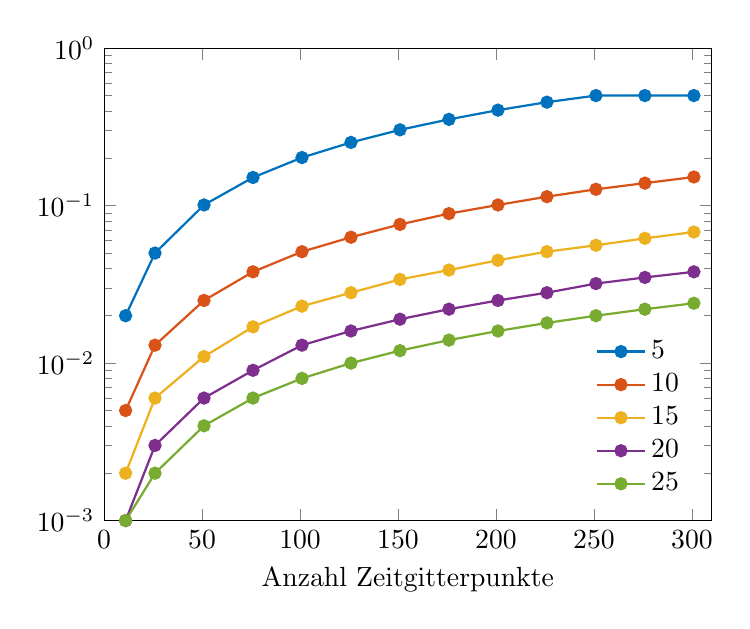 % This file was created by matlab2tikz.
%
%The latest updates can be retrieved from
%  http://www.mathworks.com/matlabcentral/fileexchange/22022-matlab2tikz-matlab2tikz
%where you can also make suggestions and rate matlab2tikz.
%
\definecolor{mycolor1}{rgb}{0.0,0.447,0.741}%
\definecolor{mycolor2}{rgb}{0.85,0.325,0.098}%
\definecolor{mycolor3}{rgb}{0.929,0.694,0.125}%
\definecolor{mycolor4}{rgb}{0.494,0.184,0.556}%
\definecolor{mycolor5}{rgb}{0.466,0.674,0.188}%
%
\begin{tikzpicture}

\begin{axis}[%
width=7.715cm,
height=6cm,
at={(1.011in,0.642in)},
scale only axis,
xmin=0,
xmax=310,
xlabel={Anzahl Zeitgitterpunkte},
ymode=log,
ymin=0.001,
ymax=1,
yminorticks=true,
axis background/.style={fill=white},
legend style={at={(0.97,0.03)},anchor=south east,legend cell align=left,align=left,fill=none,draw=none}
]
\addplot [color=mycolor1,solid,mark=*,mark options={solid}, thick]
  table[row sep=crcr]{%
11	0.02\\
26	0.05\\
51	0.101\\
76	0.151\\
101	0.202\\
126	0.252\\
151	0.303\\
176	0.353\\
201	0.404\\
226	0.454\\
251	0.5\\
276	0.5\\
301	0.5\\
};
\addlegendentry{5};

\addplot [color=mycolor2,solid,mark=*,mark options={solid}, thick]
  table[row sep=crcr]{%
11	0.005\\
26	0.013\\
51	0.025\\
76	0.038\\
101	0.051\\
126	0.063\\
151	0.076\\
176	0.089\\
201	0.101\\
226	0.114\\
251	0.127\\
276	0.139\\
301	0.152\\
};
\addlegendentry{10};

\addplot [color=mycolor3,solid,mark=*,mark options={solid}, thick]
  table[row sep=crcr]{%
11	0.002\\
26	0.006\\
51	0.011\\
76	0.017\\
101	0.023\\
126	0.028\\
151	0.034\\
176	0.039\\
201	0.045\\
226	0.051\\
251	0.056\\
276	0.062\\
301	0.068\\
};
\addlegendentry{15};

\addplot [color=mycolor4,solid,mark=*,mark options={solid}, thick]
  table[row sep=crcr]{%
11	0.001\\
26	0.003\\
51	0.006\\
76	0.009\\
101	0.013\\
126	0.016\\
151	0.019\\
176	0.022\\
201	0.025\\
226	0.028\\
251	0.032\\
276	0.035\\
301	0.038\\
};
\addlegendentry{20};

\addplot [color=mycolor5,solid,mark=*,mark options={solid}, thick]
  table[row sep=crcr]{%
11	0.001\\
26	0.002\\
51	0.004\\
76	0.006\\
101	0.008\\
126	0.01\\
151	0.012\\
176	0.014\\
201	0.016\\
226	0.018\\
251	0.02\\
276	0.022\\
301	0.024\\
};
\addlegendentry{25};

\end{axis}
\end{tikzpicture}%
